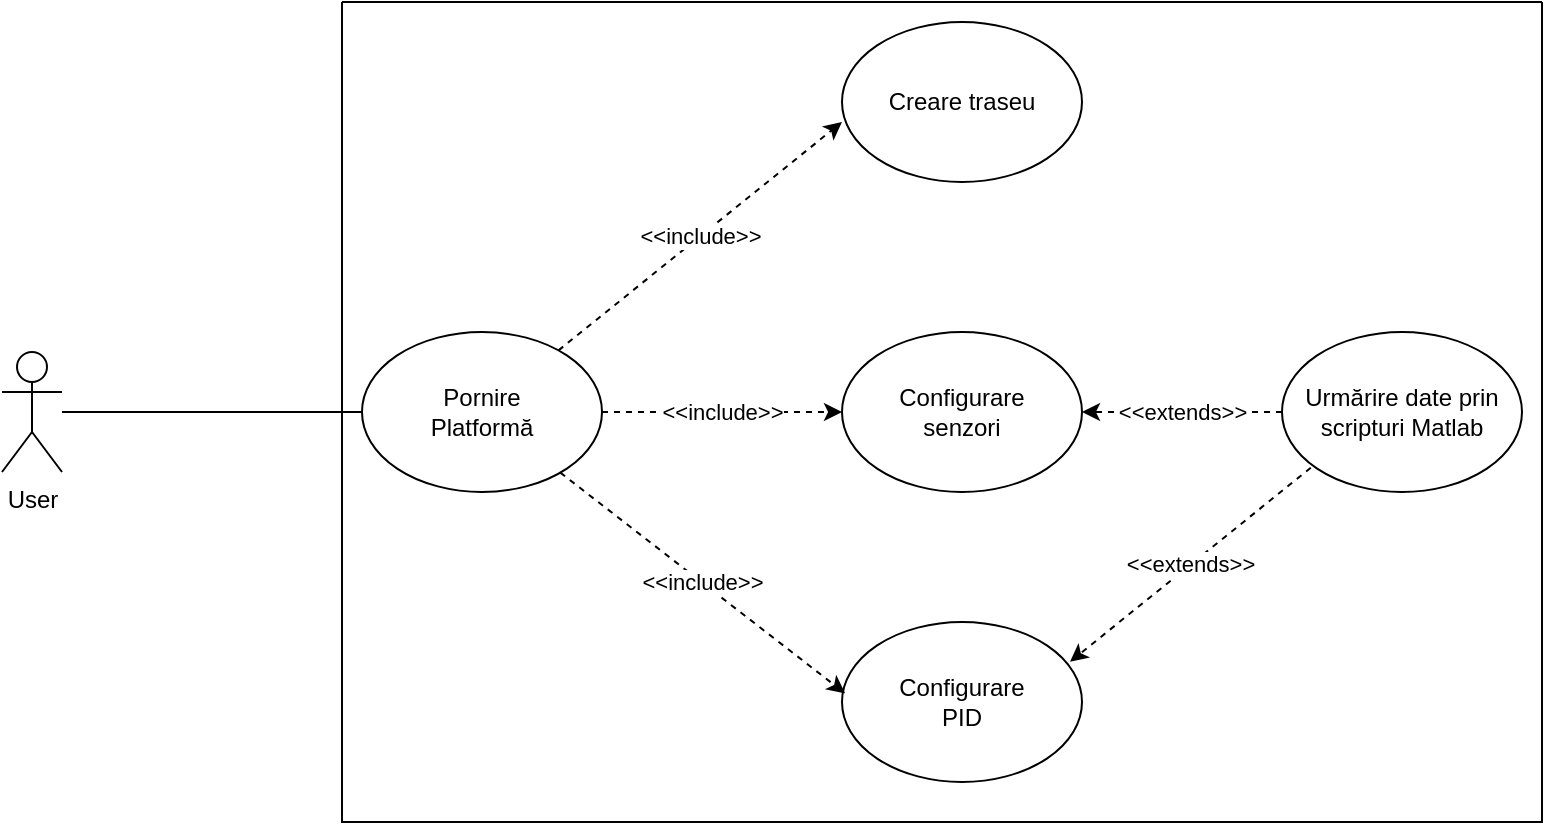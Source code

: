 <mxfile version="14.6.13" type="device"><diagram id="TwI_KwqMPUnL72Ez6k_X" name="Page-1"><mxGraphModel dx="981" dy="567" grid="1" gridSize="10" guides="1" tooltips="1" connect="1" arrows="1" fold="1" page="1" pageScale="1" pageWidth="850" pageHeight="1100" math="0" shadow="0"><root><mxCell id="0"/><mxCell id="1" parent="0"/><mxCell id="JJgCkgrHkAZ7QdlRbo0S-1" value="User" style="shape=umlActor;verticalLabelPosition=bottom;verticalAlign=top;html=1;outlineConnect=0;" vertex="1" parent="1"><mxGeometry x="40" y="325" width="30" height="60" as="geometry"/></mxCell><mxCell id="JJgCkgrHkAZ7QdlRbo0S-5" value="" style="swimlane;startSize=0;" vertex="1" parent="1"><mxGeometry x="210" y="150" width="600" height="410" as="geometry"/></mxCell><mxCell id="JJgCkgrHkAZ7QdlRbo0S-6" value="Pornire&lt;br&gt;Platformă" style="ellipse;whiteSpace=wrap;html=1;" vertex="1" parent="JJgCkgrHkAZ7QdlRbo0S-5"><mxGeometry x="10" y="165" width="120" height="80" as="geometry"/></mxCell><mxCell id="JJgCkgrHkAZ7QdlRbo0S-8" value="Configurare&lt;br&gt;senzori" style="ellipse;whiteSpace=wrap;html=1;" vertex="1" parent="JJgCkgrHkAZ7QdlRbo0S-5"><mxGeometry x="250" y="165" width="120" height="80" as="geometry"/></mxCell><mxCell id="JJgCkgrHkAZ7QdlRbo0S-9" value="Configurare&lt;br&gt;PID" style="ellipse;whiteSpace=wrap;html=1;" vertex="1" parent="JJgCkgrHkAZ7QdlRbo0S-5"><mxGeometry x="250" y="310" width="120" height="80" as="geometry"/></mxCell><mxCell id="JJgCkgrHkAZ7QdlRbo0S-10" value="Creare traseu" style="ellipse;whiteSpace=wrap;html=1;" vertex="1" parent="JJgCkgrHkAZ7QdlRbo0S-5"><mxGeometry x="250" y="10" width="120" height="80" as="geometry"/></mxCell><mxCell id="JJgCkgrHkAZ7QdlRbo0S-12" value="&amp;lt;&amp;lt;include&amp;gt;&amp;gt;" style="endArrow=classic;html=1;dashed=1;" edge="1" parent="JJgCkgrHkAZ7QdlRbo0S-5" source="JJgCkgrHkAZ7QdlRbo0S-6"><mxGeometry width="50" height="50" relative="1" as="geometry"><mxPoint x="200" y="170" as="sourcePoint"/><mxPoint x="250" y="60" as="targetPoint"/></mxGeometry></mxCell><mxCell id="JJgCkgrHkAZ7QdlRbo0S-13" value="&amp;lt;&amp;lt;include&amp;gt;&amp;gt;" style="endArrow=classic;html=1;entryX=0;entryY=0.5;entryDx=0;entryDy=0;dashed=1;exitX=1;exitY=0.5;exitDx=0;exitDy=0;" edge="1" parent="JJgCkgrHkAZ7QdlRbo0S-5" source="JJgCkgrHkAZ7QdlRbo0S-6" target="JJgCkgrHkAZ7QdlRbo0S-8"><mxGeometry width="50" height="50" relative="1" as="geometry"><mxPoint x="123.202" y="187.242" as="sourcePoint"/><mxPoint x="277.574" y="88.284" as="targetPoint"/></mxGeometry></mxCell><mxCell id="JJgCkgrHkAZ7QdlRbo0S-14" value="&amp;lt;&amp;lt;include&amp;gt;&amp;gt;" style="endArrow=classic;html=1;entryX=0.013;entryY=0.446;entryDx=0;entryDy=0;dashed=1;entryPerimeter=0;" edge="1" parent="JJgCkgrHkAZ7QdlRbo0S-5" source="JJgCkgrHkAZ7QdlRbo0S-6" target="JJgCkgrHkAZ7QdlRbo0S-9"><mxGeometry width="50" height="50" relative="1" as="geometry"><mxPoint x="133.202" y="197.242" as="sourcePoint"/><mxPoint x="287.574" y="98.284" as="targetPoint"/></mxGeometry></mxCell><mxCell id="JJgCkgrHkAZ7QdlRbo0S-15" value="Urmărire date prin&lt;br&gt;scripturi Matlab" style="ellipse;whiteSpace=wrap;html=1;" vertex="1" parent="JJgCkgrHkAZ7QdlRbo0S-5"><mxGeometry x="470" y="165" width="120" height="80" as="geometry"/></mxCell><mxCell id="JJgCkgrHkAZ7QdlRbo0S-16" value="&amp;lt;&amp;lt;extends&amp;gt;&amp;gt;" style="endArrow=classic;html=1;dashed=1;exitX=0.12;exitY=0.848;exitDx=0;exitDy=0;exitPerimeter=0;entryX=0.95;entryY=0.249;entryDx=0;entryDy=0;entryPerimeter=0;" edge="1" parent="JJgCkgrHkAZ7QdlRbo0S-5" source="JJgCkgrHkAZ7QdlRbo0S-15" target="JJgCkgrHkAZ7QdlRbo0S-9"><mxGeometry width="50" height="50" relative="1" as="geometry"><mxPoint x="119.149" y="245.312" as="sourcePoint"/><mxPoint x="261.56" y="355.68" as="targetPoint"/></mxGeometry></mxCell><mxCell id="JJgCkgrHkAZ7QdlRbo0S-17" value="&amp;lt;&amp;lt;extends&amp;gt;&amp;gt;" style="endArrow=classic;html=1;dashed=1;exitX=0;exitY=0.5;exitDx=0;exitDy=0;" edge="1" parent="1" source="JJgCkgrHkAZ7QdlRbo0S-15"><mxGeometry width="50" height="50" relative="1" as="geometry"><mxPoint x="684.4" y="392.84" as="sourcePoint"/><mxPoint x="580" y="355" as="targetPoint"/></mxGeometry></mxCell><mxCell id="JJgCkgrHkAZ7QdlRbo0S-18" value="" style="endArrow=none;html=1;entryX=0;entryY=0.5;entryDx=0;entryDy=0;" edge="1" parent="1" source="JJgCkgrHkAZ7QdlRbo0S-1" target="JJgCkgrHkAZ7QdlRbo0S-6"><mxGeometry width="50" height="50" relative="1" as="geometry"><mxPoint x="200" y="320" as="sourcePoint"/><mxPoint x="250" y="270" as="targetPoint"/></mxGeometry></mxCell></root></mxGraphModel></diagram></mxfile>